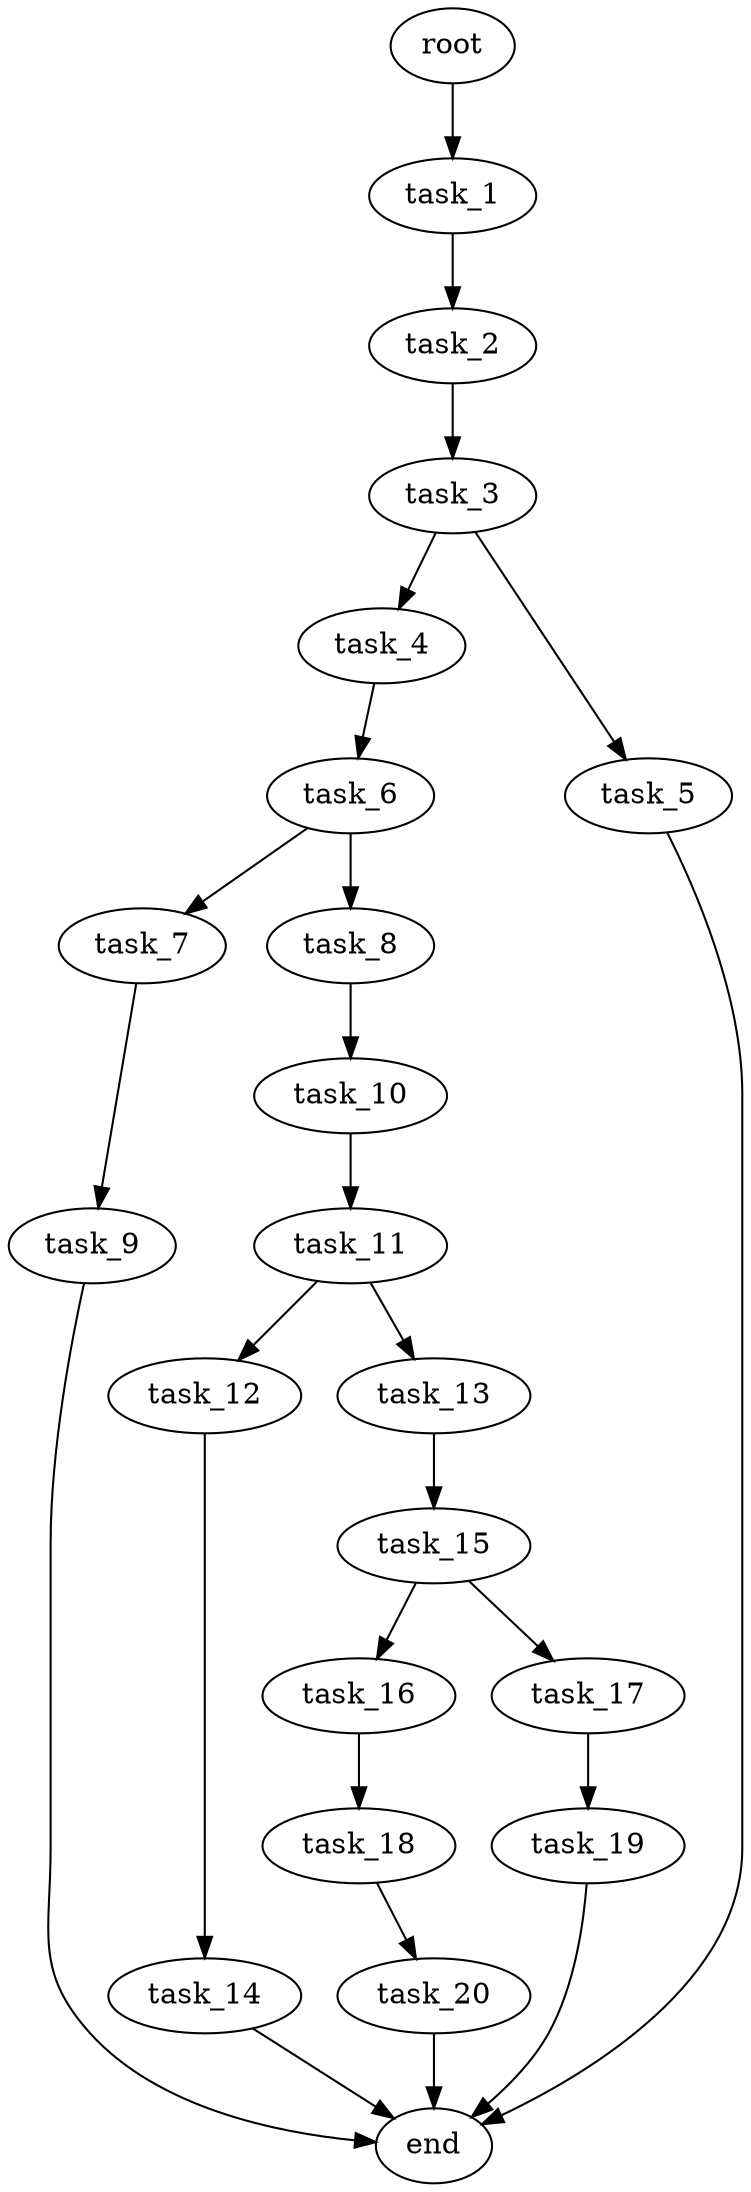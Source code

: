 digraph G {
  root [size="0.000000e+00"];
  task_1 [size="7.207934e+10"];
  task_2 [size="1.670463e+10"];
  task_3 [size="1.270179e+10"];
  task_4 [size="7.811459e+10"];
  task_5 [size="2.688376e+10"];
  task_6 [size="8.864261e+10"];
  task_7 [size="7.714531e+10"];
  task_8 [size="2.945332e+09"];
  task_9 [size="8.071271e+10"];
  task_10 [size="2.720534e+10"];
  task_11 [size="6.396560e+09"];
  task_12 [size="7.123520e+10"];
  task_13 [size="5.766940e+10"];
  task_14 [size="7.716232e+09"];
  task_15 [size="4.552523e+10"];
  task_16 [size="3.601879e+10"];
  task_17 [size="4.996600e+10"];
  task_18 [size="5.669294e+10"];
  task_19 [size="3.677510e+10"];
  task_20 [size="2.551906e+10"];
  end [size="0.000000e+00"];

  root -> task_1 [size="1.000000e-12"];
  task_1 -> task_2 [size="1.670463e+08"];
  task_2 -> task_3 [size="1.270179e+08"];
  task_3 -> task_4 [size="7.811459e+08"];
  task_3 -> task_5 [size="2.688376e+08"];
  task_4 -> task_6 [size="8.864261e+08"];
  task_5 -> end [size="1.000000e-12"];
  task_6 -> task_7 [size="7.714531e+08"];
  task_6 -> task_8 [size="2.945332e+07"];
  task_7 -> task_9 [size="8.071271e+08"];
  task_8 -> task_10 [size="2.720534e+08"];
  task_9 -> end [size="1.000000e-12"];
  task_10 -> task_11 [size="6.396560e+07"];
  task_11 -> task_12 [size="7.123520e+08"];
  task_11 -> task_13 [size="5.766940e+08"];
  task_12 -> task_14 [size="7.716232e+07"];
  task_13 -> task_15 [size="4.552523e+08"];
  task_14 -> end [size="1.000000e-12"];
  task_15 -> task_16 [size="3.601879e+08"];
  task_15 -> task_17 [size="4.996600e+08"];
  task_16 -> task_18 [size="5.669294e+08"];
  task_17 -> task_19 [size="3.677510e+08"];
  task_18 -> task_20 [size="2.551906e+08"];
  task_19 -> end [size="1.000000e-12"];
  task_20 -> end [size="1.000000e-12"];
}
